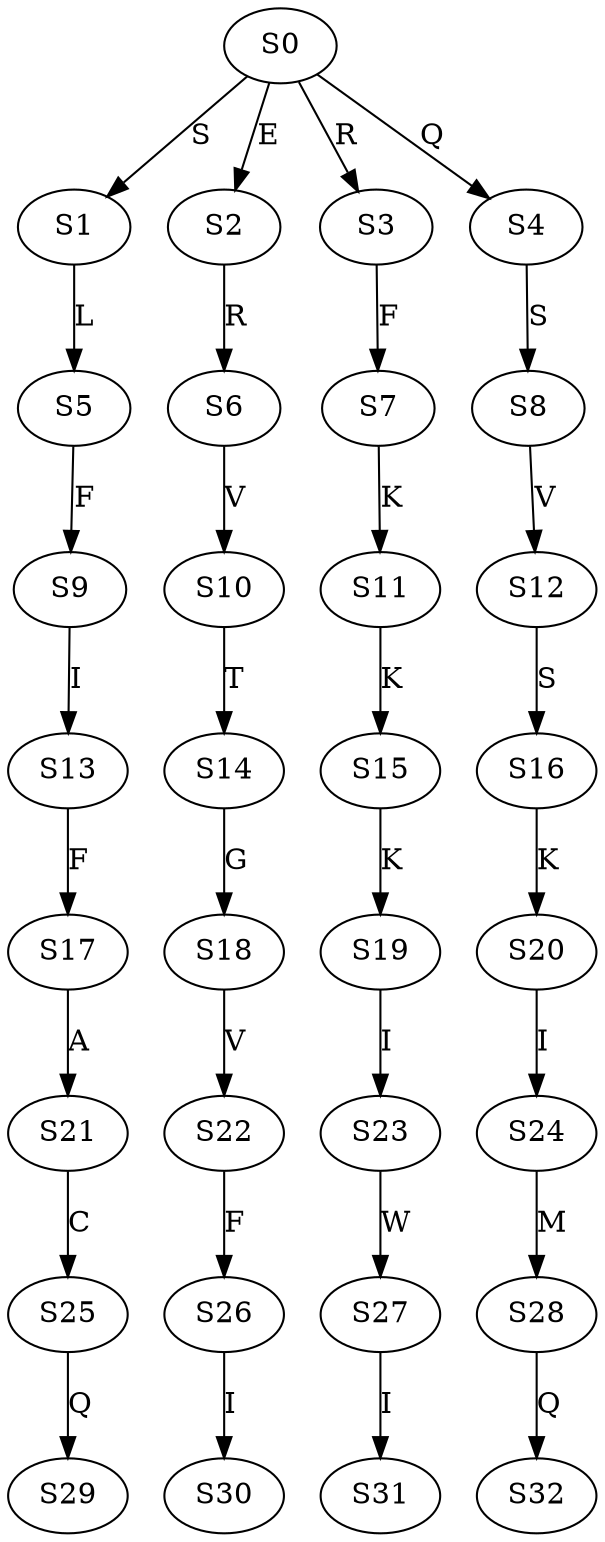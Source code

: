 strict digraph  {
	S0 -> S1 [ label = S ];
	S0 -> S2 [ label = E ];
	S0 -> S3 [ label = R ];
	S0 -> S4 [ label = Q ];
	S1 -> S5 [ label = L ];
	S2 -> S6 [ label = R ];
	S3 -> S7 [ label = F ];
	S4 -> S8 [ label = S ];
	S5 -> S9 [ label = F ];
	S6 -> S10 [ label = V ];
	S7 -> S11 [ label = K ];
	S8 -> S12 [ label = V ];
	S9 -> S13 [ label = I ];
	S10 -> S14 [ label = T ];
	S11 -> S15 [ label = K ];
	S12 -> S16 [ label = S ];
	S13 -> S17 [ label = F ];
	S14 -> S18 [ label = G ];
	S15 -> S19 [ label = K ];
	S16 -> S20 [ label = K ];
	S17 -> S21 [ label = A ];
	S18 -> S22 [ label = V ];
	S19 -> S23 [ label = I ];
	S20 -> S24 [ label = I ];
	S21 -> S25 [ label = C ];
	S22 -> S26 [ label = F ];
	S23 -> S27 [ label = W ];
	S24 -> S28 [ label = M ];
	S25 -> S29 [ label = Q ];
	S26 -> S30 [ label = I ];
	S27 -> S31 [ label = I ];
	S28 -> S32 [ label = Q ];
}
